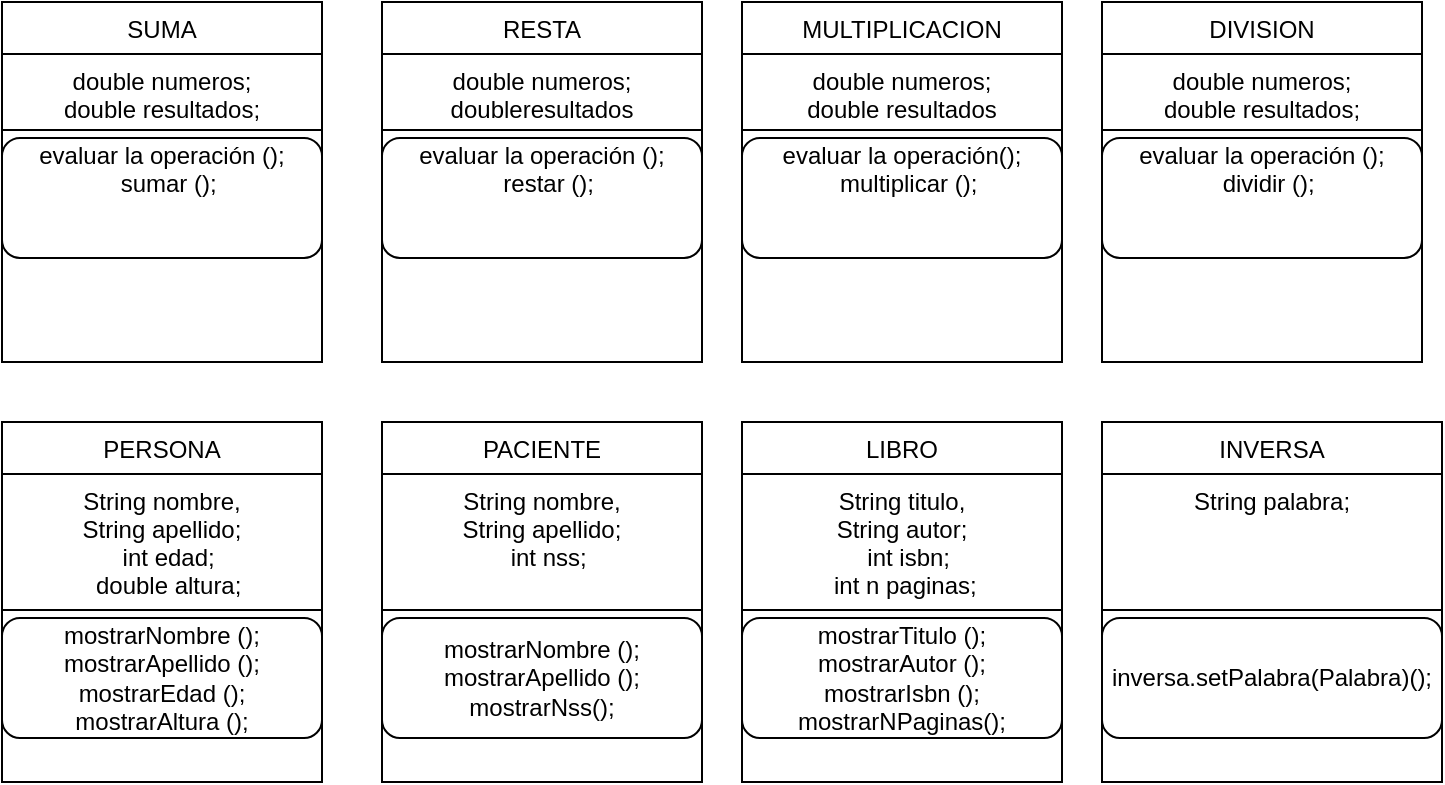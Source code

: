 <mxfile version="24.3.1" type="device">
  <diagram id="C5RBs43oDa-KdzZeNtuy" name="Page-1">
    <mxGraphModel dx="808" dy="475" grid="1" gridSize="10" guides="1" tooltips="1" connect="1" arrows="1" fold="1" page="1" pageScale="1" pageWidth="827" pageHeight="1169" math="0" shadow="0">
      <root>
        <mxCell id="WIyWlLk6GJQsqaUBKTNV-0" />
        <mxCell id="WIyWlLk6GJQsqaUBKTNV-1" parent="WIyWlLk6GJQsqaUBKTNV-0" />
        <mxCell id="zkfFHV4jXpPFQw0GAbJ--6" value="SUMA" style="swimlane;fontStyle=0;align=center;verticalAlign=top;childLayout=stackLayout;horizontal=1;startSize=26;horizontalStack=0;resizeParent=1;resizeLast=0;collapsible=1;marginBottom=0;rounded=0;shadow=0;strokeWidth=1;" parent="WIyWlLk6GJQsqaUBKTNV-1" vertex="1">
          <mxGeometry x="40" y="50" width="160" height="180" as="geometry">
            <mxRectangle x="130" y="380" width="160" height="26" as="alternateBounds" />
          </mxGeometry>
        </mxCell>
        <mxCell id="zkfFHV4jXpPFQw0GAbJ--8" value="double numeros;&#xa;double resultados;" style="text;align=center;verticalAlign=top;spacingLeft=4;spacingRight=4;overflow=hidden;rotatable=0;points=[[0,0.5],[1,0.5]];portConstraint=eastwest;rounded=0;shadow=0;html=0;" parent="zkfFHV4jXpPFQw0GAbJ--6" vertex="1">
          <mxGeometry y="26" width="160" height="34" as="geometry" />
        </mxCell>
        <mxCell id="zkfFHV4jXpPFQw0GAbJ--9" value="" style="line;html=1;strokeWidth=1;align=left;verticalAlign=middle;spacingTop=-1;spacingLeft=3;spacingRight=3;rotatable=0;labelPosition=right;points=[];portConstraint=eastwest;" parent="zkfFHV4jXpPFQw0GAbJ--6" vertex="1">
          <mxGeometry y="60" width="160" height="8" as="geometry" />
        </mxCell>
        <mxCell id="Qn-T-msNoCa8xiYwHmrE-2" value="&lt;div style=&quot;&quot;&gt;&lt;span style=&quot;background-color: initial;&quot;&gt;evaluar la operación ();&lt;/span&gt;&lt;/div&gt;&lt;div style=&quot;&quot;&gt;&lt;font style=&quot;vertical-align: inherit;&quot;&gt;&lt;font style=&quot;vertical-align: inherit;&quot;&gt;&lt;font style=&quot;vertical-align: inherit;&quot;&gt;&lt;font style=&quot;vertical-align: inherit;&quot;&gt;&amp;nbsp; sumar ();&lt;/font&gt;&lt;/font&gt;&lt;/font&gt;&lt;/font&gt;&lt;/div&gt;&lt;div&gt;&lt;div style=&quot;text-align: left;&quot;&gt;&lt;span style=&quot;background-color: initial;&quot;&gt;&amp;nbsp;&lt;/span&gt;&lt;/div&gt;&lt;div&gt;&lt;font style=&quot;vertical-align: inherit;&quot;&gt;&lt;font style=&quot;vertical-align: inherit;&quot;&gt;&lt;br&gt;&lt;/font&gt;&lt;/font&gt;&lt;/div&gt;&lt;/div&gt;" style="rounded=1;whiteSpace=wrap;html=1;" vertex="1" parent="zkfFHV4jXpPFQw0GAbJ--6">
          <mxGeometry y="68" width="160" height="60" as="geometry" />
        </mxCell>
        <mxCell id="Qn-T-msNoCa8xiYwHmrE-3" value="RESTA" style="swimlane;fontStyle=0;align=center;verticalAlign=top;childLayout=stackLayout;horizontal=1;startSize=26;horizontalStack=0;resizeParent=1;resizeLast=0;collapsible=1;marginBottom=0;rounded=0;shadow=0;strokeWidth=1;" vertex="1" parent="WIyWlLk6GJQsqaUBKTNV-1">
          <mxGeometry x="230" y="50" width="160" height="180" as="geometry">
            <mxRectangle x="130" y="380" width="160" height="26" as="alternateBounds" />
          </mxGeometry>
        </mxCell>
        <mxCell id="Qn-T-msNoCa8xiYwHmrE-4" value="double numeros;&#xa;doubleresultados" style="text;align=center;verticalAlign=top;spacingLeft=4;spacingRight=4;overflow=hidden;rotatable=0;points=[[0,0.5],[1,0.5]];portConstraint=eastwest;rounded=0;shadow=0;html=0;" vertex="1" parent="Qn-T-msNoCa8xiYwHmrE-3">
          <mxGeometry y="26" width="160" height="34" as="geometry" />
        </mxCell>
        <mxCell id="Qn-T-msNoCa8xiYwHmrE-5" value="" style="line;html=1;strokeWidth=1;align=left;verticalAlign=middle;spacingTop=-1;spacingLeft=3;spacingRight=3;rotatable=0;labelPosition=right;points=[];portConstraint=eastwest;" vertex="1" parent="Qn-T-msNoCa8xiYwHmrE-3">
          <mxGeometry y="60" width="160" height="8" as="geometry" />
        </mxCell>
        <mxCell id="Qn-T-msNoCa8xiYwHmrE-6" value="&lt;div style=&quot;&quot;&gt;&lt;span style=&quot;background-color: initial;&quot;&gt;evaluar la operación ();&lt;/span&gt;&lt;/div&gt;&lt;div style=&quot;&quot;&gt;&lt;font style=&quot;vertical-align: inherit;&quot;&gt;&lt;font style=&quot;vertical-align: inherit;&quot;&gt;&lt;font style=&quot;vertical-align: inherit;&quot;&gt;&lt;font style=&quot;vertical-align: inherit;&quot;&gt;&amp;nbsp; restar ();&lt;/font&gt;&lt;/font&gt;&lt;/font&gt;&lt;/font&gt;&lt;/div&gt;&lt;div&gt;&lt;div style=&quot;text-align: left;&quot;&gt;&lt;span style=&quot;background-color: initial;&quot;&gt;&amp;nbsp;&lt;/span&gt;&lt;/div&gt;&lt;div&gt;&lt;font style=&quot;vertical-align: inherit;&quot;&gt;&lt;font style=&quot;vertical-align: inherit;&quot;&gt;&lt;br&gt;&lt;/font&gt;&lt;/font&gt;&lt;/div&gt;&lt;/div&gt;" style="rounded=1;whiteSpace=wrap;html=1;" vertex="1" parent="Qn-T-msNoCa8xiYwHmrE-3">
          <mxGeometry y="68" width="160" height="60" as="geometry" />
        </mxCell>
        <mxCell id="Qn-T-msNoCa8xiYwHmrE-7" value="MULTIPLICACION" style="swimlane;fontStyle=0;align=center;verticalAlign=top;childLayout=stackLayout;horizontal=1;startSize=26;horizontalStack=0;resizeParent=1;resizeLast=0;collapsible=1;marginBottom=0;rounded=0;shadow=0;strokeWidth=1;" vertex="1" parent="WIyWlLk6GJQsqaUBKTNV-1">
          <mxGeometry x="410" y="50" width="160" height="180" as="geometry">
            <mxRectangle x="130" y="380" width="160" height="26" as="alternateBounds" />
          </mxGeometry>
        </mxCell>
        <mxCell id="Qn-T-msNoCa8xiYwHmrE-8" value="double numeros;&#xa;double resultados&#xa;" style="text;align=center;verticalAlign=top;spacingLeft=4;spacingRight=4;overflow=hidden;rotatable=0;points=[[0,0.5],[1,0.5]];portConstraint=eastwest;rounded=0;shadow=0;html=0;" vertex="1" parent="Qn-T-msNoCa8xiYwHmrE-7">
          <mxGeometry y="26" width="160" height="34" as="geometry" />
        </mxCell>
        <mxCell id="Qn-T-msNoCa8xiYwHmrE-9" value="" style="line;html=1;strokeWidth=1;align=left;verticalAlign=middle;spacingTop=-1;spacingLeft=3;spacingRight=3;rotatable=0;labelPosition=right;points=[];portConstraint=eastwest;" vertex="1" parent="Qn-T-msNoCa8xiYwHmrE-7">
          <mxGeometry y="60" width="160" height="8" as="geometry" />
        </mxCell>
        <mxCell id="Qn-T-msNoCa8xiYwHmrE-10" value="&lt;div style=&quot;&quot;&gt;&lt;span style=&quot;background-color: initial;&quot;&gt;evaluar la operación();&lt;/span&gt;&lt;/div&gt;&lt;div style=&quot;&quot;&gt;&lt;font style=&quot;vertical-align: inherit;&quot;&gt;&lt;font style=&quot;vertical-align: inherit;&quot;&gt;&lt;font style=&quot;vertical-align: inherit;&quot;&gt;&lt;font style=&quot;vertical-align: inherit;&quot;&gt;&amp;nbsp; multiplicar ();&lt;/font&gt;&lt;/font&gt;&lt;/font&gt;&lt;/font&gt;&lt;/div&gt;&lt;div&gt;&lt;div style=&quot;text-align: left;&quot;&gt;&lt;span style=&quot;background-color: initial;&quot;&gt;&amp;nbsp;&lt;/span&gt;&lt;/div&gt;&lt;div&gt;&lt;font style=&quot;vertical-align: inherit;&quot;&gt;&lt;font style=&quot;vertical-align: inherit;&quot;&gt;&lt;br&gt;&lt;/font&gt;&lt;/font&gt;&lt;/div&gt;&lt;/div&gt;" style="rounded=1;whiteSpace=wrap;html=1;" vertex="1" parent="Qn-T-msNoCa8xiYwHmrE-7">
          <mxGeometry y="68" width="160" height="60" as="geometry" />
        </mxCell>
        <mxCell id="Qn-T-msNoCa8xiYwHmrE-11" value="DIVISION" style="swimlane;fontStyle=0;align=center;verticalAlign=top;childLayout=stackLayout;horizontal=1;startSize=26;horizontalStack=0;resizeParent=1;resizeLast=0;collapsible=1;marginBottom=0;rounded=0;shadow=0;strokeWidth=1;" vertex="1" parent="WIyWlLk6GJQsqaUBKTNV-1">
          <mxGeometry x="590" y="50" width="160" height="180" as="geometry">
            <mxRectangle x="130" y="380" width="160" height="26" as="alternateBounds" />
          </mxGeometry>
        </mxCell>
        <mxCell id="Qn-T-msNoCa8xiYwHmrE-12" value="double numeros;&#xa;double resultados;" style="text;align=center;verticalAlign=top;spacingLeft=4;spacingRight=4;overflow=hidden;rotatable=0;points=[[0,0.5],[1,0.5]];portConstraint=eastwest;rounded=0;shadow=0;html=0;" vertex="1" parent="Qn-T-msNoCa8xiYwHmrE-11">
          <mxGeometry y="26" width="160" height="34" as="geometry" />
        </mxCell>
        <mxCell id="Qn-T-msNoCa8xiYwHmrE-13" value="" style="line;html=1;strokeWidth=1;align=left;verticalAlign=middle;spacingTop=-1;spacingLeft=3;spacingRight=3;rotatable=0;labelPosition=right;points=[];portConstraint=eastwest;" vertex="1" parent="Qn-T-msNoCa8xiYwHmrE-11">
          <mxGeometry y="60" width="160" height="8" as="geometry" />
        </mxCell>
        <mxCell id="Qn-T-msNoCa8xiYwHmrE-14" value="&lt;div style=&quot;&quot;&gt;&lt;span style=&quot;background-color: initial;&quot;&gt;evaluar la operación ();&lt;/span&gt;&lt;/div&gt;&lt;div style=&quot;&quot;&gt;&lt;font style=&quot;vertical-align: inherit;&quot;&gt;&lt;font style=&quot;vertical-align: inherit;&quot;&gt;&lt;font style=&quot;vertical-align: inherit;&quot;&gt;&lt;font style=&quot;vertical-align: inherit;&quot;&gt;&amp;nbsp; dividir ();&lt;/font&gt;&lt;/font&gt;&lt;/font&gt;&lt;/font&gt;&lt;/div&gt;&lt;div&gt;&lt;div style=&quot;text-align: left;&quot;&gt;&lt;span style=&quot;background-color: initial;&quot;&gt;&amp;nbsp;&lt;/span&gt;&lt;/div&gt;&lt;div&gt;&lt;font style=&quot;vertical-align: inherit;&quot;&gt;&lt;font style=&quot;vertical-align: inherit;&quot;&gt;&lt;br&gt;&lt;/font&gt;&lt;/font&gt;&lt;/div&gt;&lt;/div&gt;" style="rounded=1;whiteSpace=wrap;html=1;" vertex="1" parent="Qn-T-msNoCa8xiYwHmrE-11">
          <mxGeometry y="68" width="160" height="60" as="geometry" />
        </mxCell>
        <mxCell id="Qn-T-msNoCa8xiYwHmrE-15" value="PERSONA" style="swimlane;fontStyle=0;align=center;verticalAlign=top;childLayout=stackLayout;horizontal=1;startSize=26;horizontalStack=0;resizeParent=1;resizeLast=0;collapsible=1;marginBottom=0;rounded=0;shadow=0;strokeWidth=1;" vertex="1" parent="WIyWlLk6GJQsqaUBKTNV-1">
          <mxGeometry x="40" y="260" width="160" height="180" as="geometry">
            <mxRectangle x="130" y="380" width="160" height="26" as="alternateBounds" />
          </mxGeometry>
        </mxCell>
        <mxCell id="Qn-T-msNoCa8xiYwHmrE-16" value="String nombre,&#xa;String apellido;&#xa;  int edad;&#xa;  double altura;" style="text;align=center;verticalAlign=top;spacingLeft=4;spacingRight=4;overflow=hidden;rotatable=0;points=[[0,0.5],[1,0.5]];portConstraint=eastwest;rounded=0;shadow=0;html=0;" vertex="1" parent="Qn-T-msNoCa8xiYwHmrE-15">
          <mxGeometry y="26" width="160" height="64" as="geometry" />
        </mxCell>
        <mxCell id="Qn-T-msNoCa8xiYwHmrE-17" value="" style="line;html=1;strokeWidth=1;align=left;verticalAlign=middle;spacingTop=-1;spacingLeft=3;spacingRight=3;rotatable=0;labelPosition=right;points=[];portConstraint=eastwest;" vertex="1" parent="Qn-T-msNoCa8xiYwHmrE-15">
          <mxGeometry y="90" width="160" height="8" as="geometry" />
        </mxCell>
        <mxCell id="Qn-T-msNoCa8xiYwHmrE-18" value="&lt;div style=&quot;&quot;&gt;mostrarNombre ();&lt;/div&gt;&lt;div style=&quot;&quot;&gt;mostrarApellido ();&lt;br&gt;&lt;/div&gt;&lt;div style=&quot;&quot;&gt;mostrarEdad ();&lt;br&gt;&lt;/div&gt;&lt;div style=&quot;&quot;&gt;mostrarAltura ();&lt;br&gt;&lt;/div&gt;" style="rounded=1;whiteSpace=wrap;html=1;" vertex="1" parent="Qn-T-msNoCa8xiYwHmrE-15">
          <mxGeometry y="98" width="160" height="60" as="geometry" />
        </mxCell>
        <mxCell id="Qn-T-msNoCa8xiYwHmrE-20" value="PACIENTE" style="swimlane;fontStyle=0;align=center;verticalAlign=top;childLayout=stackLayout;horizontal=1;startSize=26;horizontalStack=0;resizeParent=1;resizeLast=0;collapsible=1;marginBottom=0;rounded=0;shadow=0;strokeWidth=1;" vertex="1" parent="WIyWlLk6GJQsqaUBKTNV-1">
          <mxGeometry x="230" y="260" width="160" height="180" as="geometry">
            <mxRectangle x="130" y="380" width="160" height="26" as="alternateBounds" />
          </mxGeometry>
        </mxCell>
        <mxCell id="Qn-T-msNoCa8xiYwHmrE-21" value="String nombre,&#xa;String apellido;&#xa;  int nss;&#xa; " style="text;align=center;verticalAlign=top;spacingLeft=4;spacingRight=4;overflow=hidden;rotatable=0;points=[[0,0.5],[1,0.5]];portConstraint=eastwest;rounded=0;shadow=0;html=0;" vertex="1" parent="Qn-T-msNoCa8xiYwHmrE-20">
          <mxGeometry y="26" width="160" height="64" as="geometry" />
        </mxCell>
        <mxCell id="Qn-T-msNoCa8xiYwHmrE-22" value="" style="line;html=1;strokeWidth=1;align=left;verticalAlign=middle;spacingTop=-1;spacingLeft=3;spacingRight=3;rotatable=0;labelPosition=right;points=[];portConstraint=eastwest;" vertex="1" parent="Qn-T-msNoCa8xiYwHmrE-20">
          <mxGeometry y="90" width="160" height="8" as="geometry" />
        </mxCell>
        <mxCell id="Qn-T-msNoCa8xiYwHmrE-23" value="&lt;div style=&quot;&quot;&gt;mostrarNombre ();&lt;/div&gt;&lt;div style=&quot;&quot;&gt;mostrarApellido ();&lt;br&gt;&lt;/div&gt;&lt;div style=&quot;&quot;&gt;mostrarNss&lt;span style=&quot;background-color: initial;&quot;&gt;();&lt;/span&gt;&lt;/div&gt;" style="rounded=1;whiteSpace=wrap;html=1;" vertex="1" parent="Qn-T-msNoCa8xiYwHmrE-20">
          <mxGeometry y="98" width="160" height="60" as="geometry" />
        </mxCell>
        <mxCell id="Qn-T-msNoCa8xiYwHmrE-24" value="LIBRO" style="swimlane;fontStyle=0;align=center;verticalAlign=top;childLayout=stackLayout;horizontal=1;startSize=26;horizontalStack=0;resizeParent=1;resizeLast=0;collapsible=1;marginBottom=0;rounded=0;shadow=0;strokeWidth=1;" vertex="1" parent="WIyWlLk6GJQsqaUBKTNV-1">
          <mxGeometry x="410" y="260" width="160" height="180" as="geometry">
            <mxRectangle x="130" y="380" width="160" height="26" as="alternateBounds" />
          </mxGeometry>
        </mxCell>
        <mxCell id="Qn-T-msNoCa8xiYwHmrE-25" value="String titulo,&#xa;String autor;&#xa;  int isbn;&#xa; int n paginas;" style="text;align=center;verticalAlign=top;spacingLeft=4;spacingRight=4;overflow=hidden;rotatable=0;points=[[0,0.5],[1,0.5]];portConstraint=eastwest;rounded=0;shadow=0;html=0;" vertex="1" parent="Qn-T-msNoCa8xiYwHmrE-24">
          <mxGeometry y="26" width="160" height="64" as="geometry" />
        </mxCell>
        <mxCell id="Qn-T-msNoCa8xiYwHmrE-26" value="" style="line;html=1;strokeWidth=1;align=left;verticalAlign=middle;spacingTop=-1;spacingLeft=3;spacingRight=3;rotatable=0;labelPosition=right;points=[];portConstraint=eastwest;" vertex="1" parent="Qn-T-msNoCa8xiYwHmrE-24">
          <mxGeometry y="90" width="160" height="8" as="geometry" />
        </mxCell>
        <mxCell id="Qn-T-msNoCa8xiYwHmrE-27" value="&lt;div style=&quot;&quot;&gt;mostrarTitulo ();&lt;/div&gt;&lt;div style=&quot;&quot;&gt;mostrarAutor ();&lt;br&gt;&lt;/div&gt;&lt;div style=&quot;&quot;&gt;mostrarIsbn&amp;nbsp;&lt;span style=&quot;background-color: initial;&quot;&gt;();&lt;/span&gt;&lt;/div&gt;&lt;div style=&quot;&quot;&gt;&lt;span style=&quot;background-color: initial;&quot;&gt;mostrarNPaginas();&lt;/span&gt;&lt;/div&gt;" style="rounded=1;whiteSpace=wrap;html=1;" vertex="1" parent="Qn-T-msNoCa8xiYwHmrE-24">
          <mxGeometry y="98" width="160" height="60" as="geometry" />
        </mxCell>
        <mxCell id="Qn-T-msNoCa8xiYwHmrE-28" value="INVERSA" style="swimlane;fontStyle=0;align=center;verticalAlign=top;childLayout=stackLayout;horizontal=1;startSize=26;horizontalStack=0;resizeParent=1;resizeLast=0;collapsible=1;marginBottom=0;rounded=0;shadow=0;strokeWidth=1;" vertex="1" parent="WIyWlLk6GJQsqaUBKTNV-1">
          <mxGeometry x="590" y="260" width="170" height="180" as="geometry">
            <mxRectangle x="130" y="380" width="160" height="26" as="alternateBounds" />
          </mxGeometry>
        </mxCell>
        <mxCell id="Qn-T-msNoCa8xiYwHmrE-29" value="String palabra;" style="text;align=center;verticalAlign=top;spacingLeft=4;spacingRight=4;overflow=hidden;rotatable=0;points=[[0,0.5],[1,0.5]];portConstraint=eastwest;rounded=0;shadow=0;html=0;" vertex="1" parent="Qn-T-msNoCa8xiYwHmrE-28">
          <mxGeometry y="26" width="170" height="64" as="geometry" />
        </mxCell>
        <mxCell id="Qn-T-msNoCa8xiYwHmrE-30" value="" style="line;html=1;strokeWidth=1;align=left;verticalAlign=middle;spacingTop=-1;spacingLeft=3;spacingRight=3;rotatable=0;labelPosition=right;points=[];portConstraint=eastwest;" vertex="1" parent="Qn-T-msNoCa8xiYwHmrE-28">
          <mxGeometry y="90" width="170" height="8" as="geometry" />
        </mxCell>
        <mxCell id="Qn-T-msNoCa8xiYwHmrE-31" value="&lt;div style=&quot;&quot;&gt;inversa.setPalabra(Palabra)();&lt;/div&gt;" style="rounded=1;whiteSpace=wrap;html=1;" vertex="1" parent="Qn-T-msNoCa8xiYwHmrE-28">
          <mxGeometry y="98" width="170" height="60" as="geometry" />
        </mxCell>
      </root>
    </mxGraphModel>
  </diagram>
</mxfile>
